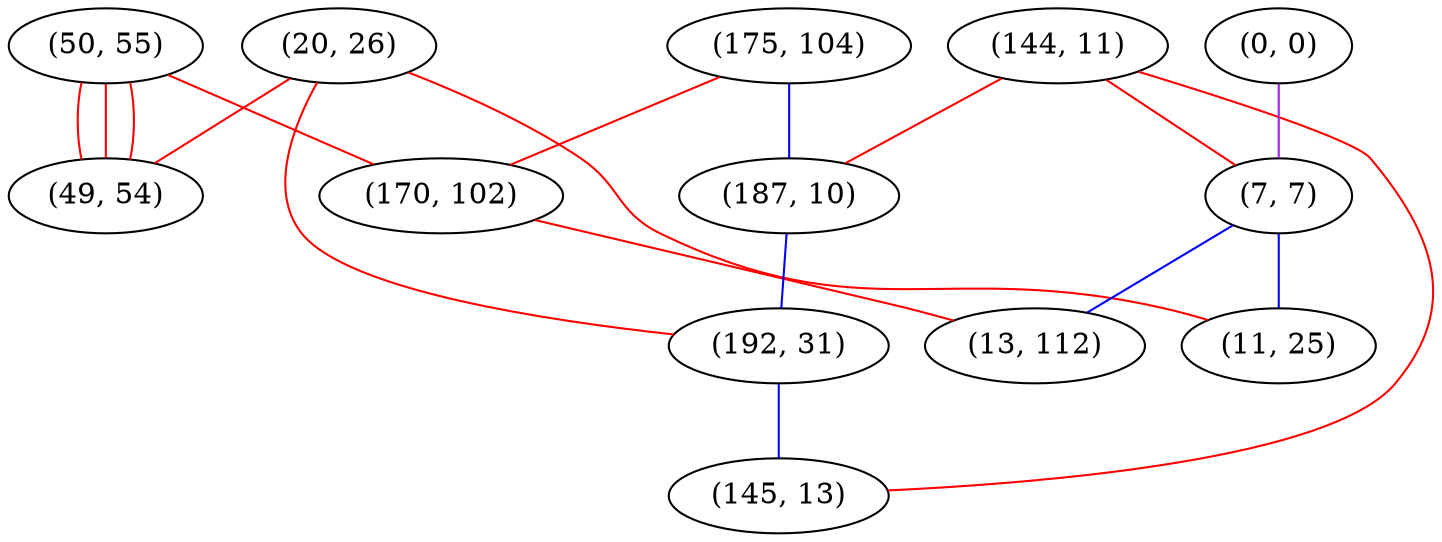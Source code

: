 graph "" {
"(50, 55)";
"(20, 26)";
"(144, 11)";
"(0, 0)";
"(175, 104)";
"(170, 102)";
"(7, 7)";
"(13, 112)";
"(187, 10)";
"(49, 54)";
"(192, 31)";
"(145, 13)";
"(11, 25)";
"(50, 55)" -- "(170, 102)"  [color=red, key=0, weight=1];
"(50, 55)" -- "(49, 54)"  [color=red, key=0, weight=1];
"(50, 55)" -- "(49, 54)"  [color=red, key=1, weight=1];
"(50, 55)" -- "(49, 54)"  [color=red, key=2, weight=1];
"(20, 26)" -- "(11, 25)"  [color=red, key=0, weight=1];
"(20, 26)" -- "(49, 54)"  [color=red, key=0, weight=1];
"(20, 26)" -- "(192, 31)"  [color=red, key=0, weight=1];
"(144, 11)" -- "(145, 13)"  [color=red, key=0, weight=1];
"(144, 11)" -- "(187, 10)"  [color=red, key=0, weight=1];
"(144, 11)" -- "(7, 7)"  [color=red, key=0, weight=1];
"(0, 0)" -- "(7, 7)"  [color=purple, key=0, weight=4];
"(175, 104)" -- "(187, 10)"  [color=blue, key=0, weight=3];
"(175, 104)" -- "(170, 102)"  [color=red, key=0, weight=1];
"(170, 102)" -- "(13, 112)"  [color=red, key=0, weight=1];
"(7, 7)" -- "(13, 112)"  [color=blue, key=0, weight=3];
"(7, 7)" -- "(11, 25)"  [color=blue, key=0, weight=3];
"(187, 10)" -- "(192, 31)"  [color=blue, key=0, weight=3];
"(192, 31)" -- "(145, 13)"  [color=blue, key=0, weight=3];
}
